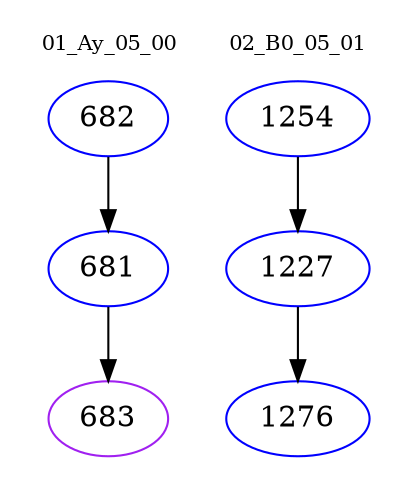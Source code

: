 digraph{
subgraph cluster_0 {
color = white
label = "01_Ay_05_00";
fontsize=10;
T0_682 [label="682", color="blue"]
T0_682 -> T0_681 [color="black"]
T0_681 [label="681", color="blue"]
T0_681 -> T0_683 [color="black"]
T0_683 [label="683", color="purple"]
}
subgraph cluster_1 {
color = white
label = "02_B0_05_01";
fontsize=10;
T1_1254 [label="1254", color="blue"]
T1_1254 -> T1_1227 [color="black"]
T1_1227 [label="1227", color="blue"]
T1_1227 -> T1_1276 [color="black"]
T1_1276 [label="1276", color="blue"]
}
}

